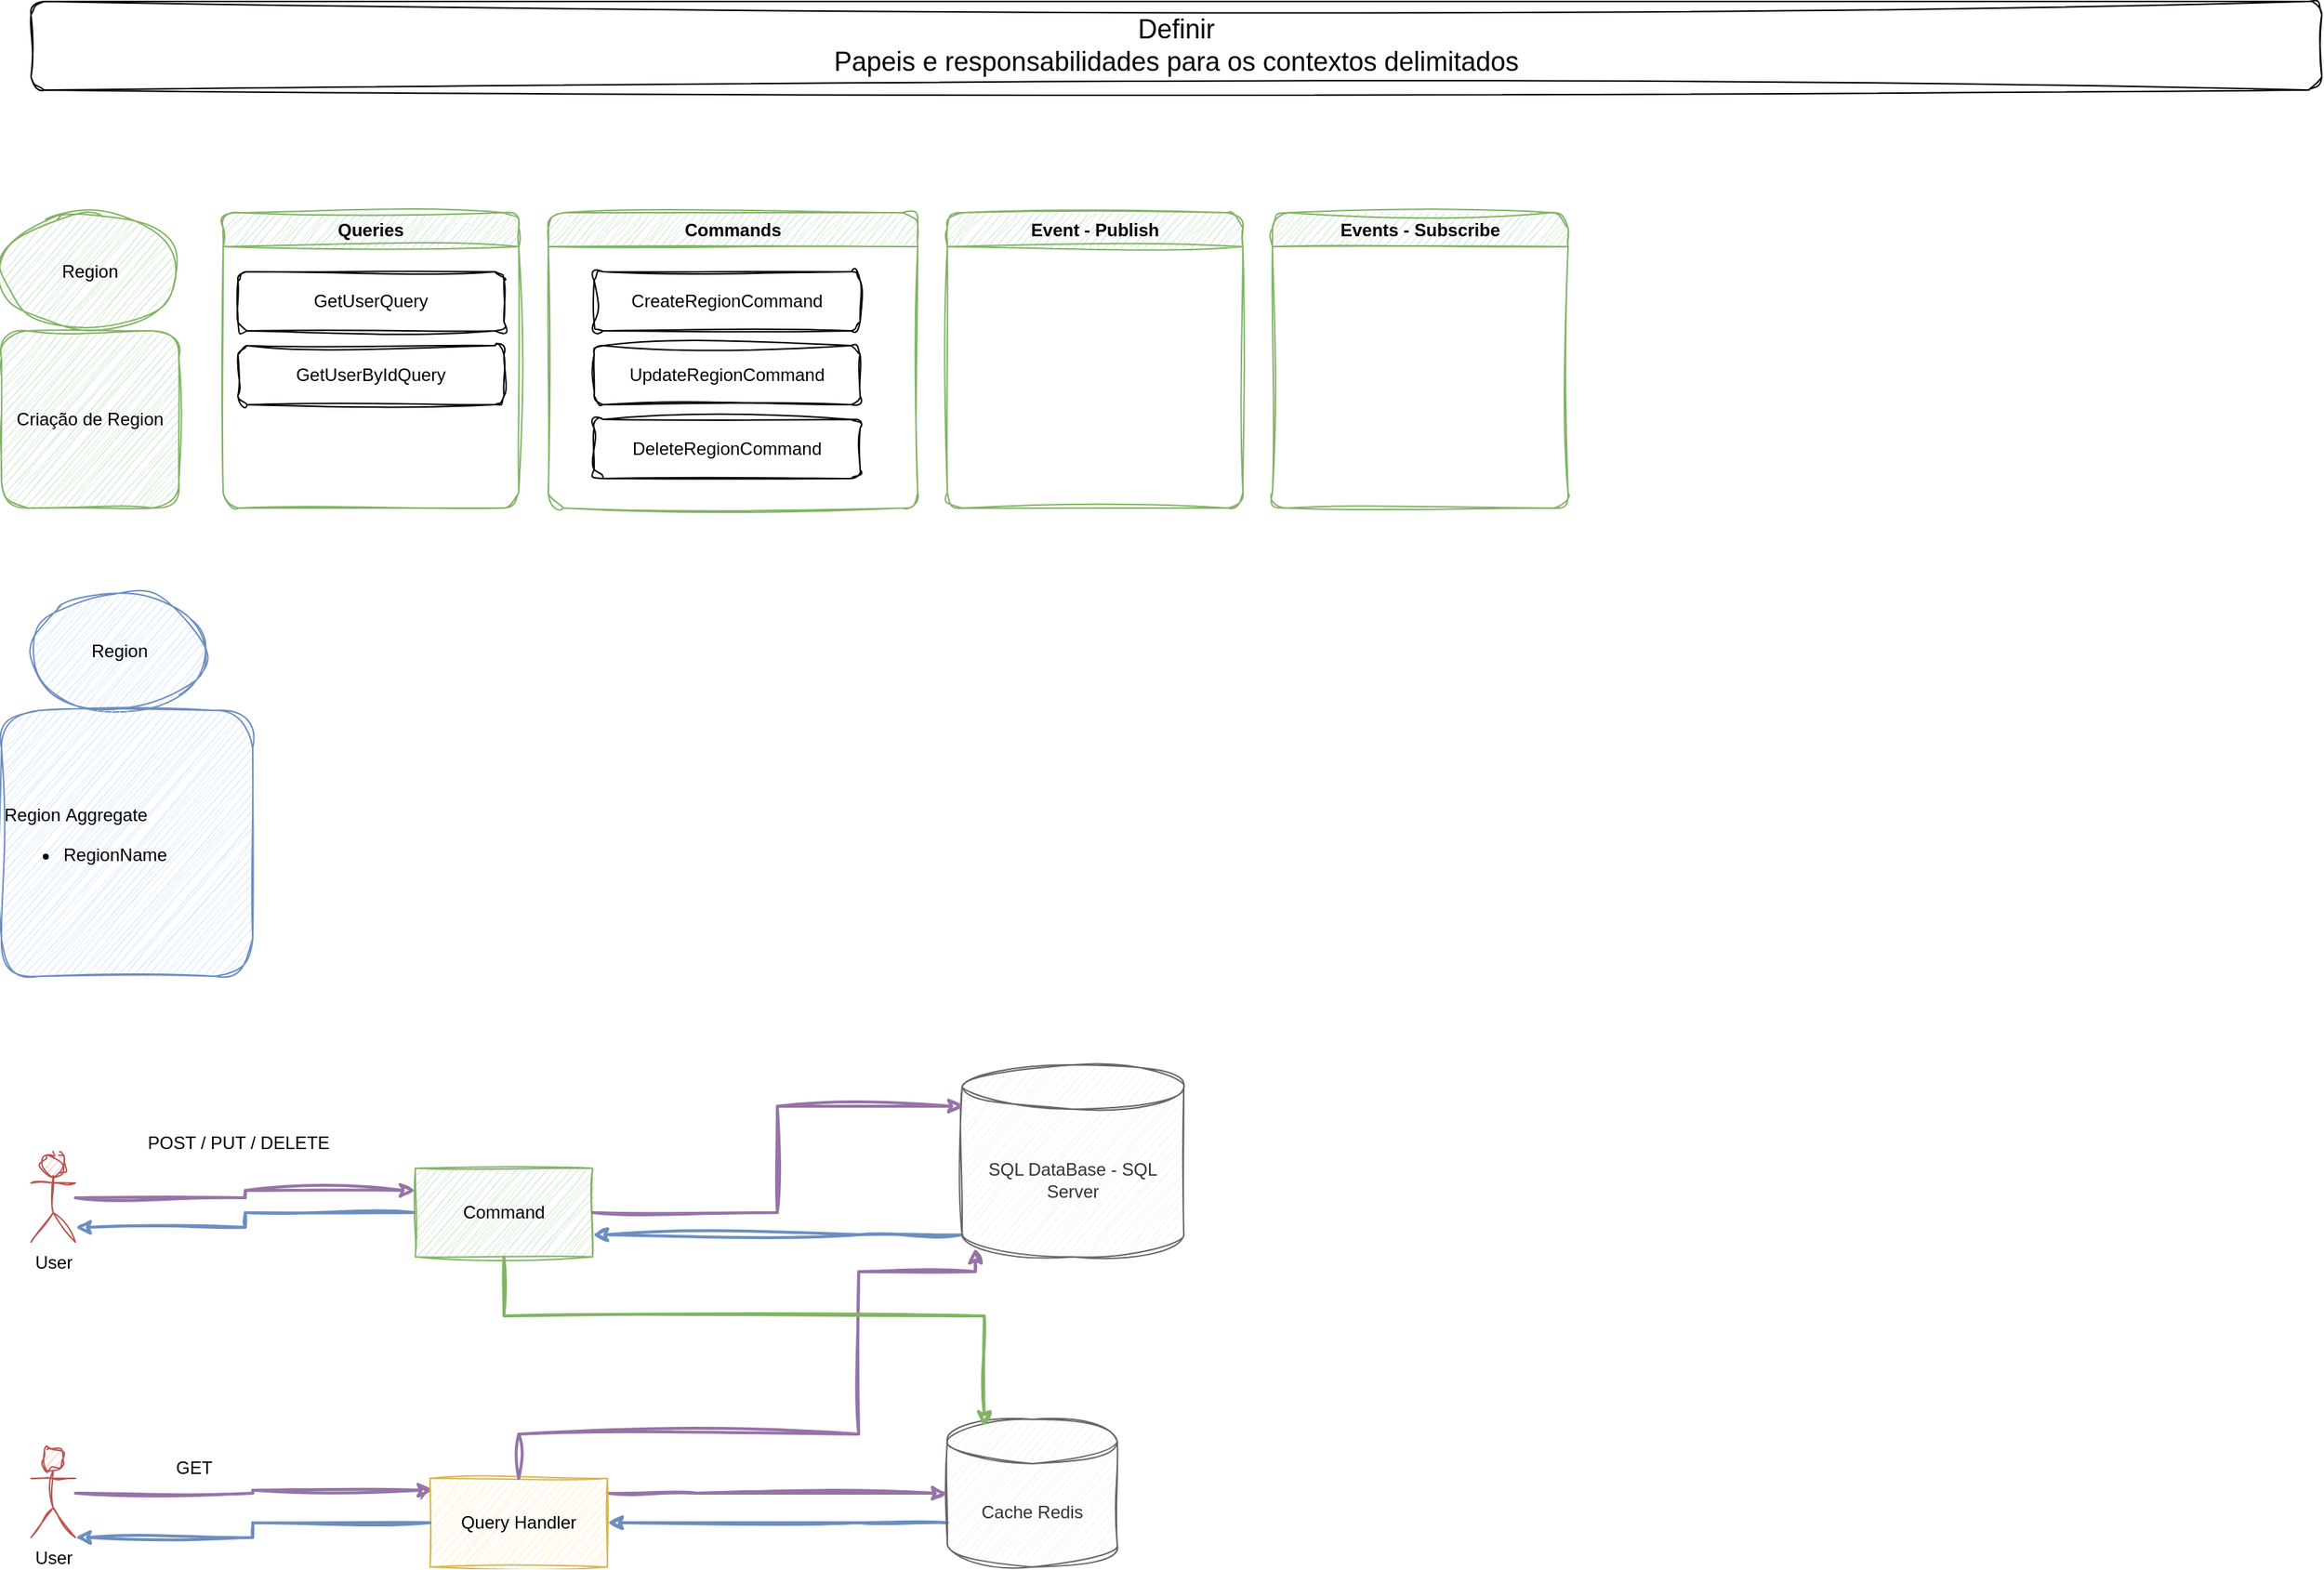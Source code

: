 <mxfile version="24.0.4" type="device">
  <diagram id="CuW5EMhFp65Dtcfqk80m" name="Region">
    <mxGraphModel dx="2074" dy="836" grid="1" gridSize="10" guides="1" tooltips="1" connect="1" arrows="1" fold="1" page="1" pageScale="1" pageWidth="827" pageHeight="1169" math="0" shadow="0">
      <root>
        <mxCell id="0" />
        <mxCell id="1" parent="0" />
        <mxCell id="zFppCZXQA0AXg8v23B8--2" value="&lt;font style=&quot;font-size: 18px;&quot;&gt;Definir&lt;br&gt;Papeis e responsabilidades para os contextos delimitados&lt;/font&gt;" style="rounded=1;whiteSpace=wrap;html=1;sketch=1;curveFitting=1;jiggle=2;" vertex="1" parent="1">
          <mxGeometry x="20" y="17" width="1550" height="60" as="geometry" />
        </mxCell>
        <mxCell id="zFppCZXQA0AXg8v23B8--3" value="Region" style="ellipse;whiteSpace=wrap;html=1;fillColor=#d5e8d4;strokeColor=#82b366;rounded=1;sketch=1;curveFitting=1;jiggle=2;" vertex="1" parent="1">
          <mxGeometry y="160" width="120" height="80" as="geometry" />
        </mxCell>
        <mxCell id="zFppCZXQA0AXg8v23B8--4" value="Criação de Region" style="whiteSpace=wrap;html=1;aspect=fixed;align=center;fillColor=#d5e8d4;strokeColor=#82b366;rounded=1;sketch=1;curveFitting=1;jiggle=2;" vertex="1" parent="1">
          <mxGeometry y="240" width="120" height="120" as="geometry" />
        </mxCell>
        <mxCell id="zFppCZXQA0AXg8v23B8--5" value="Queries" style="swimlane;whiteSpace=wrap;html=1;fillColor=#d5e8d4;strokeColor=#82b366;rounded=1;sketch=1;curveFitting=1;jiggle=2;" vertex="1" parent="1">
          <mxGeometry x="150" y="160" width="200" height="200" as="geometry" />
        </mxCell>
        <mxCell id="zFppCZXQA0AXg8v23B8--6" value="GetUserQuery" style="rounded=1;whiteSpace=wrap;html=1;sketch=1;curveFitting=1;jiggle=2;" vertex="1" parent="zFppCZXQA0AXg8v23B8--5">
          <mxGeometry x="10" y="40" width="180" height="40" as="geometry" />
        </mxCell>
        <mxCell id="zFppCZXQA0AXg8v23B8--7" value="Event -&amp;nbsp;Publish" style="swimlane;whiteSpace=wrap;html=1;startSize=23;fillColor=#d5e8d4;strokeColor=#82b366;rounded=1;sketch=1;curveFitting=1;jiggle=2;" vertex="1" parent="1">
          <mxGeometry x="640" y="160" width="200" height="200" as="geometry" />
        </mxCell>
        <mxCell id="zFppCZXQA0AXg8v23B8--8" value="GetUserByIdQuery" style="rounded=1;whiteSpace=wrap;html=1;sketch=1;curveFitting=1;jiggle=2;" vertex="1" parent="1">
          <mxGeometry x="160" y="250" width="180" height="40" as="geometry" />
        </mxCell>
        <mxCell id="zFppCZXQA0AXg8v23B8--12" value="Commands" style="swimlane;whiteSpace=wrap;html=1;startSize=23;fillColor=#d5e8d4;strokeColor=#82b366;rounded=1;sketch=1;curveFitting=1;jiggle=2;" vertex="1" parent="1">
          <mxGeometry x="370" y="160" width="250" height="200" as="geometry" />
        </mxCell>
        <mxCell id="zFppCZXQA0AXg8v23B8--19" value="CreateRegionCommand" style="rounded=1;whiteSpace=wrap;html=1;sketch=1;curveFitting=1;jiggle=2;" vertex="1" parent="zFppCZXQA0AXg8v23B8--12">
          <mxGeometry x="31" y="40" width="180" height="40" as="geometry" />
        </mxCell>
        <mxCell id="zFppCZXQA0AXg8v23B8--20" value="DeleteRegionCommand" style="rounded=1;whiteSpace=wrap;html=1;sketch=1;curveFitting=1;jiggle=2;" vertex="1" parent="zFppCZXQA0AXg8v23B8--12">
          <mxGeometry x="31" y="140" width="180" height="40" as="geometry" />
        </mxCell>
        <mxCell id="zFppCZXQA0AXg8v23B8--30" value="Events -&amp;nbsp;Subscribe" style="swimlane;whiteSpace=wrap;html=1;startSize=23;fillColor=#d5e8d4;strokeColor=#82b366;rounded=1;sketch=1;curveFitting=1;jiggle=2;" vertex="1" parent="1">
          <mxGeometry x="860" y="160" width="200" height="200" as="geometry" />
        </mxCell>
        <mxCell id="zFppCZXQA0AXg8v23B8--35" value="Region" style="ellipse;whiteSpace=wrap;html=1;fillColor=#dae8fc;strokeColor=#6c8ebf;rounded=1;sketch=1;curveFitting=1;jiggle=2;" vertex="1" parent="1">
          <mxGeometry x="20" y="417" width="120" height="80" as="geometry" />
        </mxCell>
        <mxCell id="zFppCZXQA0AXg8v23B8--37" value="&lt;span style=&quot;text-align: center;&quot;&gt;Region&lt;/span&gt;&amp;nbsp;Aggregate&lt;ul&gt;&lt;li&gt;RegionName&lt;br&gt;&lt;/li&gt;&lt;/ul&gt;" style="rounded=1;whiteSpace=wrap;html=1;align=left;fillColor=#dae8fc;strokeColor=#6c8ebf;sketch=1;curveFitting=1;jiggle=2;" vertex="1" parent="1">
          <mxGeometry y="497" width="170" height="180" as="geometry" />
        </mxCell>
        <mxCell id="zFppCZXQA0AXg8v23B8--41" style="edgeStyle=orthogonalEdgeStyle;rounded=0;orthogonalLoop=1;jettySize=auto;html=1;entryX=1;entryY=0.75;entryDx=0;entryDy=0;fillColor=#dae8fc;strokeColor=#6c8ebf;strokeWidth=2;sketch=1;curveFitting=1;jiggle=2;" edge="1" parent="1" source="zFppCZXQA0AXg8v23B8--42" target="zFppCZXQA0AXg8v23B8--55">
          <mxGeometry relative="1" as="geometry">
            <Array as="points">
              <mxPoint x="580" y="852" />
              <mxPoint x="580" y="852" />
            </Array>
          </mxGeometry>
        </mxCell>
        <mxCell id="zFppCZXQA0AXg8v23B8--42" value="SQL DataBase - SQL Server" style="shape=cylinder3;whiteSpace=wrap;html=1;boundedLbl=1;backgroundOutline=1;size=15;sketch=1;curveFitting=1;jiggle=2;fillColor=#f5f5f5;fontColor=#333333;strokeColor=#666666;" vertex="1" parent="1">
          <mxGeometry x="650" y="737" width="150" height="130" as="geometry" />
        </mxCell>
        <mxCell id="zFppCZXQA0AXg8v23B8--43" style="edgeStyle=orthogonalEdgeStyle;rounded=0;orthogonalLoop=1;jettySize=auto;html=1;entryX=1;entryY=0.5;entryDx=0;entryDy=0;sketch=1;curveFitting=1;jiggle=2;fillColor=#dae8fc;strokeColor=#6c8ebf;strokeWidth=2;" edge="1" parent="1" source="zFppCZXQA0AXg8v23B8--44" target="zFppCZXQA0AXg8v23B8--50">
          <mxGeometry relative="1" as="geometry">
            <Array as="points">
              <mxPoint x="580" y="1047" />
              <mxPoint x="580" y="1047" />
            </Array>
          </mxGeometry>
        </mxCell>
        <mxCell id="zFppCZXQA0AXg8v23B8--44" value="Cache Redis" style="shape=cylinder3;whiteSpace=wrap;html=1;boundedLbl=1;backgroundOutline=1;size=15;sketch=1;curveFitting=1;jiggle=2;fillColor=#f5f5f5;fontColor=#333333;strokeColor=#666666;" vertex="1" parent="1">
          <mxGeometry x="640" y="977" width="115" height="100" as="geometry" />
        </mxCell>
        <mxCell id="zFppCZXQA0AXg8v23B8--45" style="edgeStyle=orthogonalEdgeStyle;rounded=0;orthogonalLoop=1;jettySize=auto;html=1;entryX=0;entryY=0.25;entryDx=0;entryDy=0;fillColor=#e1d5e7;strokeColor=#9673a6;sketch=1;curveFitting=1;jiggle=2;strokeWidth=2;" edge="1" parent="1" source="zFppCZXQA0AXg8v23B8--46" target="zFppCZXQA0AXg8v23B8--55">
          <mxGeometry relative="1" as="geometry" />
        </mxCell>
        <mxCell id="zFppCZXQA0AXg8v23B8--46" value="User" style="shape=umlActor;verticalLabelPosition=bottom;verticalAlign=top;html=1;outlineConnect=0;fillColor=#f8cecc;strokeColor=#b85450;sketch=1;curveFitting=1;jiggle=2;" vertex="1" parent="1">
          <mxGeometry x="20" y="797" width="30" height="60" as="geometry" />
        </mxCell>
        <mxCell id="zFppCZXQA0AXg8v23B8--47" style="edgeStyle=orthogonalEdgeStyle;rounded=0;orthogonalLoop=1;jettySize=auto;html=1;entryX=0.017;entryY=0.133;entryDx=0;entryDy=0;entryPerimeter=0;strokeWidth=2;fillColor=#e1d5e7;strokeColor=#9673a6;sketch=1;curveFitting=1;jiggle=2;" edge="1" parent="1" source="zFppCZXQA0AXg8v23B8--48" target="zFppCZXQA0AXg8v23B8--50">
          <mxGeometry relative="1" as="geometry" />
        </mxCell>
        <mxCell id="zFppCZXQA0AXg8v23B8--48" value="User" style="shape=umlActor;verticalLabelPosition=bottom;verticalAlign=top;html=1;outlineConnect=0;fillColor=#f8cecc;strokeColor=#b85450;sketch=1;curveFitting=1;jiggle=2;" vertex="1" parent="1">
          <mxGeometry x="20" y="997" width="30" height="60" as="geometry" />
        </mxCell>
        <mxCell id="zFppCZXQA0AXg8v23B8--49" style="edgeStyle=orthogonalEdgeStyle;rounded=0;orthogonalLoop=1;jettySize=auto;html=1;fillColor=#e1d5e7;strokeColor=#9673a6;strokeWidth=2;sketch=1;curveFitting=1;jiggle=2;" edge="1" parent="1" source="zFppCZXQA0AXg8v23B8--50" target="zFppCZXQA0AXg8v23B8--44">
          <mxGeometry relative="1" as="geometry">
            <Array as="points">
              <mxPoint x="470" y="1027" />
              <mxPoint x="470" y="1027" />
            </Array>
          </mxGeometry>
        </mxCell>
        <mxCell id="zFppCZXQA0AXg8v23B8--50" value="Query&amp;nbsp;Handler" style="rounded=0;whiteSpace=wrap;html=1;fillColor=#fff2cc;strokeColor=#d6b656;sketch=1;curveFitting=1;jiggle=2;" vertex="1" parent="1">
          <mxGeometry x="290" y="1017" width="120" height="60" as="geometry" />
        </mxCell>
        <mxCell id="zFppCZXQA0AXg8v23B8--51" style="edgeStyle=orthogonalEdgeStyle;rounded=0;orthogonalLoop=1;jettySize=auto;html=1;entryX=1;entryY=1;entryDx=0;entryDy=0;entryPerimeter=0;fillColor=#dae8fc;strokeColor=#6c8ebf;strokeWidth=2;sketch=1;curveFitting=1;jiggle=2;" edge="1" parent="1" source="zFppCZXQA0AXg8v23B8--50" target="zFppCZXQA0AXg8v23B8--48">
          <mxGeometry relative="1" as="geometry">
            <Array as="points">
              <mxPoint x="170" y="1047" />
              <mxPoint x="170" y="1057" />
            </Array>
          </mxGeometry>
        </mxCell>
        <mxCell id="zFppCZXQA0AXg8v23B8--52" value="GET" style="text;html=1;align=center;verticalAlign=middle;resizable=0;points=[];autosize=1;strokeColor=none;fillColor=none;sketch=1;curveFitting=1;jiggle=2;" vertex="1" parent="1">
          <mxGeometry x="105" y="995" width="50" height="30" as="geometry" />
        </mxCell>
        <mxCell id="zFppCZXQA0AXg8v23B8--53" style="edgeStyle=orthogonalEdgeStyle;rounded=0;orthogonalLoop=1;jettySize=auto;html=1;entryX=0.06;entryY=0.954;entryDx=0;entryDy=0;entryPerimeter=0;fillColor=#e1d5e7;strokeColor=#9673a6;strokeWidth=2;sketch=1;curveFitting=1;jiggle=2;" edge="1" parent="1" source="zFppCZXQA0AXg8v23B8--50" target="zFppCZXQA0AXg8v23B8--42">
          <mxGeometry relative="1" as="geometry">
            <Array as="points">
              <mxPoint x="350" y="987" />
              <mxPoint x="580" y="987" />
              <mxPoint x="580" y="877" />
              <mxPoint x="659" y="877" />
            </Array>
          </mxGeometry>
        </mxCell>
        <mxCell id="zFppCZXQA0AXg8v23B8--54" style="edgeStyle=orthogonalEdgeStyle;rounded=0;orthogonalLoop=1;jettySize=auto;html=1;fillColor=#dae8fc;strokeColor=#6c8ebf;strokeWidth=2;sketch=1;curveFitting=1;jiggle=2;" edge="1" parent="1" source="zFppCZXQA0AXg8v23B8--55" target="zFppCZXQA0AXg8v23B8--46">
          <mxGeometry relative="1" as="geometry">
            <Array as="points">
              <mxPoint x="165" y="837" />
              <mxPoint x="165" y="847" />
            </Array>
          </mxGeometry>
        </mxCell>
        <mxCell id="zFppCZXQA0AXg8v23B8--55" value="Command" style="rounded=0;whiteSpace=wrap;html=1;fillColor=#d5e8d4;strokeColor=#82b366;sketch=1;curveFitting=1;jiggle=2;" vertex="1" parent="1">
          <mxGeometry x="280" y="807" width="120" height="60" as="geometry" />
        </mxCell>
        <mxCell id="zFppCZXQA0AXg8v23B8--56" style="edgeStyle=orthogonalEdgeStyle;rounded=0;orthogonalLoop=1;jettySize=auto;html=1;entryX=0.007;entryY=0.215;entryDx=0;entryDy=0;entryPerimeter=0;fillColor=#e1d5e7;strokeColor=#9673a6;sketch=1;curveFitting=1;jiggle=2;strokeWidth=2;" edge="1" parent="1" source="zFppCZXQA0AXg8v23B8--55" target="zFppCZXQA0AXg8v23B8--42">
          <mxGeometry relative="1" as="geometry" />
        </mxCell>
        <mxCell id="zFppCZXQA0AXg8v23B8--57" style="edgeStyle=orthogonalEdgeStyle;rounded=0;orthogonalLoop=1;jettySize=auto;html=1;entryX=0.217;entryY=0.05;entryDx=0;entryDy=0;entryPerimeter=0;fillColor=#d5e8d4;strokeColor=#82b366;sketch=1;curveFitting=1;jiggle=2;strokeWidth=2;" edge="1" parent="1" source="zFppCZXQA0AXg8v23B8--55" target="zFppCZXQA0AXg8v23B8--44">
          <mxGeometry relative="1" as="geometry">
            <Array as="points">
              <mxPoint x="340" y="907" />
              <mxPoint x="665" y="907" />
            </Array>
          </mxGeometry>
        </mxCell>
        <mxCell id="zFppCZXQA0AXg8v23B8--58" value="POST / PUT / DELETE" style="text;html=1;align=center;verticalAlign=middle;resizable=0;points=[];autosize=1;strokeColor=none;fillColor=none;sketch=1;curveFitting=1;jiggle=2;" vertex="1" parent="1">
          <mxGeometry x="85" y="775" width="150" height="30" as="geometry" />
        </mxCell>
        <mxCell id="zFppCZXQA0AXg8v23B8--59" value="UpdateRegionCommand" style="rounded=1;whiteSpace=wrap;html=1;sketch=1;curveFitting=1;jiggle=2;" vertex="1" parent="1">
          <mxGeometry x="401" y="250" width="180" height="40" as="geometry" />
        </mxCell>
      </root>
    </mxGraphModel>
  </diagram>
</mxfile>
